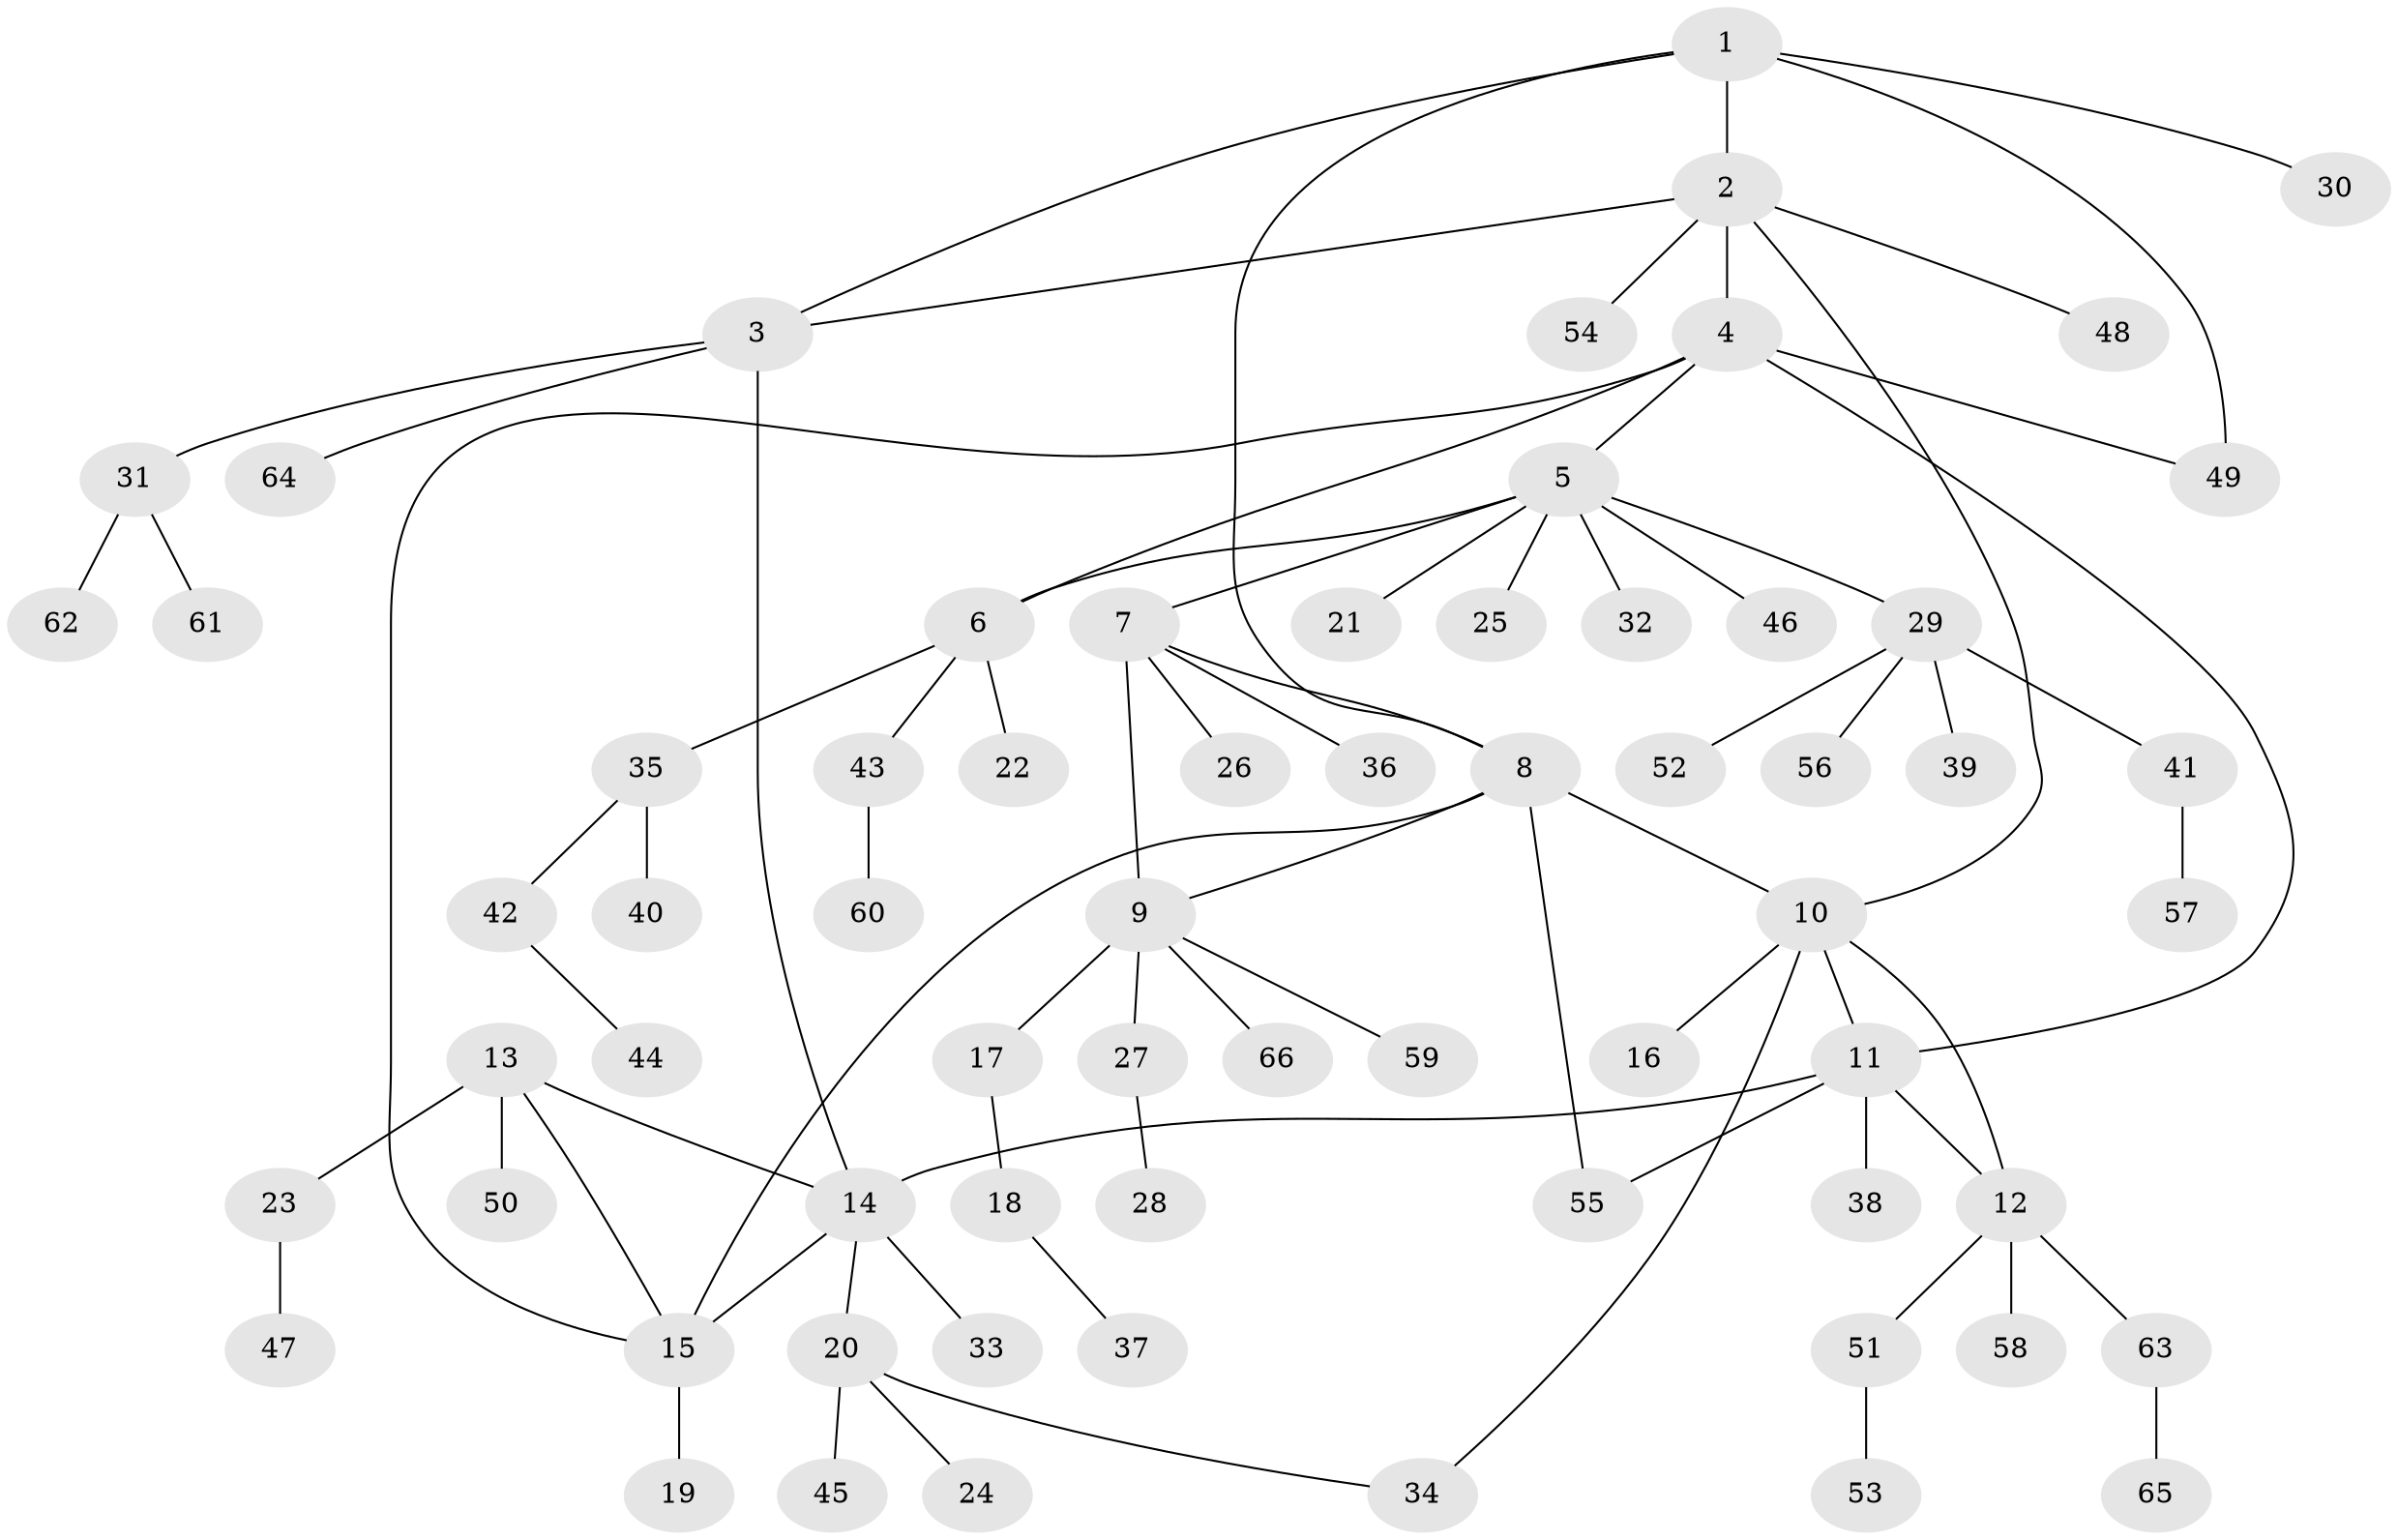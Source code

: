 // Generated by graph-tools (version 1.1) at 2025/16/03/09/25 04:16:07]
// undirected, 66 vertices, 79 edges
graph export_dot {
graph [start="1"]
  node [color=gray90,style=filled];
  1;
  2;
  3;
  4;
  5;
  6;
  7;
  8;
  9;
  10;
  11;
  12;
  13;
  14;
  15;
  16;
  17;
  18;
  19;
  20;
  21;
  22;
  23;
  24;
  25;
  26;
  27;
  28;
  29;
  30;
  31;
  32;
  33;
  34;
  35;
  36;
  37;
  38;
  39;
  40;
  41;
  42;
  43;
  44;
  45;
  46;
  47;
  48;
  49;
  50;
  51;
  52;
  53;
  54;
  55;
  56;
  57;
  58;
  59;
  60;
  61;
  62;
  63;
  64;
  65;
  66;
  1 -- 2;
  1 -- 3;
  1 -- 8;
  1 -- 30;
  1 -- 49;
  2 -- 3;
  2 -- 4;
  2 -- 10;
  2 -- 48;
  2 -- 54;
  3 -- 14;
  3 -- 31;
  3 -- 64;
  4 -- 5;
  4 -- 6;
  4 -- 11;
  4 -- 15;
  4 -- 49;
  5 -- 6;
  5 -- 7;
  5 -- 21;
  5 -- 25;
  5 -- 29;
  5 -- 32;
  5 -- 46;
  6 -- 22;
  6 -- 35;
  6 -- 43;
  7 -- 8;
  7 -- 9;
  7 -- 26;
  7 -- 36;
  8 -- 9;
  8 -- 10;
  8 -- 15;
  8 -- 55;
  9 -- 17;
  9 -- 27;
  9 -- 59;
  9 -- 66;
  10 -- 11;
  10 -- 12;
  10 -- 16;
  10 -- 34;
  11 -- 12;
  11 -- 14;
  11 -- 38;
  11 -- 55;
  12 -- 51;
  12 -- 58;
  12 -- 63;
  13 -- 14;
  13 -- 15;
  13 -- 23;
  13 -- 50;
  14 -- 15;
  14 -- 20;
  14 -- 33;
  15 -- 19;
  17 -- 18;
  18 -- 37;
  20 -- 24;
  20 -- 34;
  20 -- 45;
  23 -- 47;
  27 -- 28;
  29 -- 39;
  29 -- 41;
  29 -- 52;
  29 -- 56;
  31 -- 61;
  31 -- 62;
  35 -- 40;
  35 -- 42;
  41 -- 57;
  42 -- 44;
  43 -- 60;
  51 -- 53;
  63 -- 65;
}

